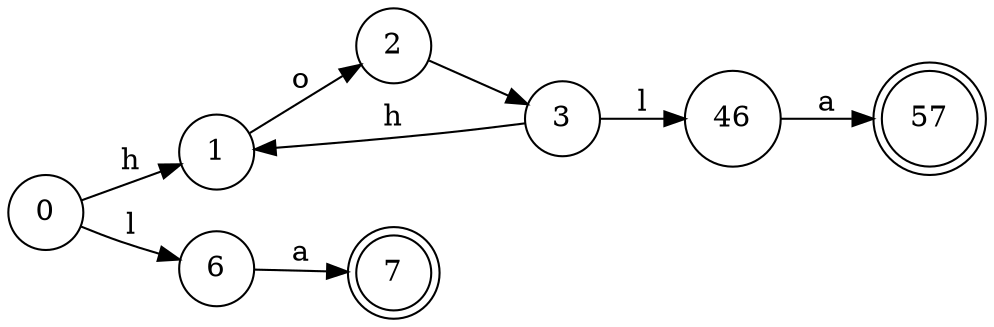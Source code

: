 digraph {
rankdir = "LR";
// NODES
node [shape=circle] Node0[label="0"];
node [shape=circle] Node1[label="1"];
node [shape=circle] Node6[label="6"];
node [shape=circle] Node2[label="2"];
node [shape=doublecircle] Node7[label="7"];
node [shape=circle] Node3[label="3"];
node [shape=circle] Node46[label="46"];
node [shape=doublecircle] Node57[label="57"];

// TRANSITIONS
Node0 -> Node1 [label="h"];
Node0 -> Node6 [label="l"];
Node1 -> Node2 [label="o"];
Node6 -> Node7 [label="a"];
Node2 -> Node3 [label=" "];
Node3 -> Node1 [label="h"];
Node3 -> Node46 [label="l"];
Node46 -> Node57 [label="a"];
}
